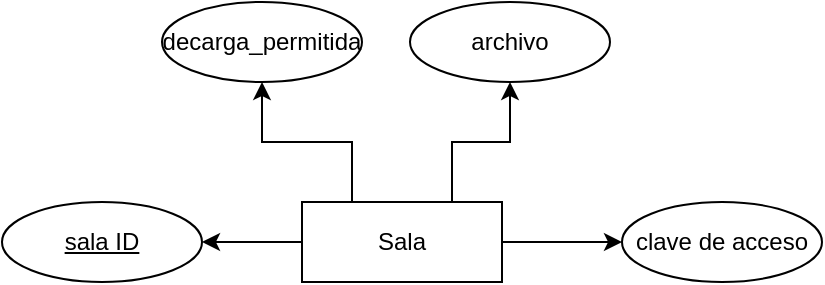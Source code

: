 <mxfile version="21.6.8" type="github">
  <diagram name="Página-1" id="bhvhz-DQcpxt4AfP02av">
    <mxGraphModel dx="872" dy="447" grid="1" gridSize="10" guides="1" tooltips="1" connect="1" arrows="1" fold="1" page="1" pageScale="1" pageWidth="827" pageHeight="1169" math="0" shadow="0">
      <root>
        <mxCell id="0" />
        <mxCell id="1" parent="0" />
        <mxCell id="-wgwqUzrmiWu70D6c5Yp-5" style="edgeStyle=orthogonalEdgeStyle;rounded=0;orthogonalLoop=1;jettySize=auto;html=1;exitX=0.25;exitY=0;exitDx=0;exitDy=0;" edge="1" parent="1" source="-wgwqUzrmiWu70D6c5Yp-3" target="-wgwqUzrmiWu70D6c5Yp-4">
          <mxGeometry relative="1" as="geometry" />
        </mxCell>
        <mxCell id="-wgwqUzrmiWu70D6c5Yp-9" style="edgeStyle=orthogonalEdgeStyle;rounded=0;orthogonalLoop=1;jettySize=auto;html=1;entryX=0.5;entryY=1;entryDx=0;entryDy=0;exitX=0.75;exitY=0;exitDx=0;exitDy=0;" edge="1" parent="1" source="-wgwqUzrmiWu70D6c5Yp-3" target="-wgwqUzrmiWu70D6c5Yp-8">
          <mxGeometry relative="1" as="geometry" />
        </mxCell>
        <mxCell id="-wgwqUzrmiWu70D6c5Yp-11" style="edgeStyle=orthogonalEdgeStyle;rounded=0;orthogonalLoop=1;jettySize=auto;html=1;entryX=1;entryY=0.5;entryDx=0;entryDy=0;" edge="1" parent="1" source="-wgwqUzrmiWu70D6c5Yp-3" target="-wgwqUzrmiWu70D6c5Yp-10">
          <mxGeometry relative="1" as="geometry" />
        </mxCell>
        <mxCell id="-wgwqUzrmiWu70D6c5Yp-13" style="edgeStyle=orthogonalEdgeStyle;rounded=0;orthogonalLoop=1;jettySize=auto;html=1;" edge="1" parent="1" source="-wgwqUzrmiWu70D6c5Yp-3" target="-wgwqUzrmiWu70D6c5Yp-12">
          <mxGeometry relative="1" as="geometry" />
        </mxCell>
        <mxCell id="-wgwqUzrmiWu70D6c5Yp-3" value="Sala" style="whiteSpace=wrap;html=1;align=center;" vertex="1" parent="1">
          <mxGeometry x="360" y="220" width="100" height="40" as="geometry" />
        </mxCell>
        <mxCell id="-wgwqUzrmiWu70D6c5Yp-4" value="decarga_permitida" style="ellipse;whiteSpace=wrap;html=1;align=center;" vertex="1" parent="1">
          <mxGeometry x="290" y="120" width="100" height="40" as="geometry" />
        </mxCell>
        <mxCell id="-wgwqUzrmiWu70D6c5Yp-8" value="archivo" style="ellipse;whiteSpace=wrap;html=1;align=center;" vertex="1" parent="1">
          <mxGeometry x="414" y="120" width="100" height="40" as="geometry" />
        </mxCell>
        <mxCell id="-wgwqUzrmiWu70D6c5Yp-10" value="sala ID" style="ellipse;whiteSpace=wrap;html=1;align=center;fontStyle=4;" vertex="1" parent="1">
          <mxGeometry x="210" y="220" width="100" height="40" as="geometry" />
        </mxCell>
        <mxCell id="-wgwqUzrmiWu70D6c5Yp-12" value="clave de acceso" style="ellipse;whiteSpace=wrap;html=1;align=center;" vertex="1" parent="1">
          <mxGeometry x="520" y="220" width="100" height="40" as="geometry" />
        </mxCell>
      </root>
    </mxGraphModel>
  </diagram>
</mxfile>
